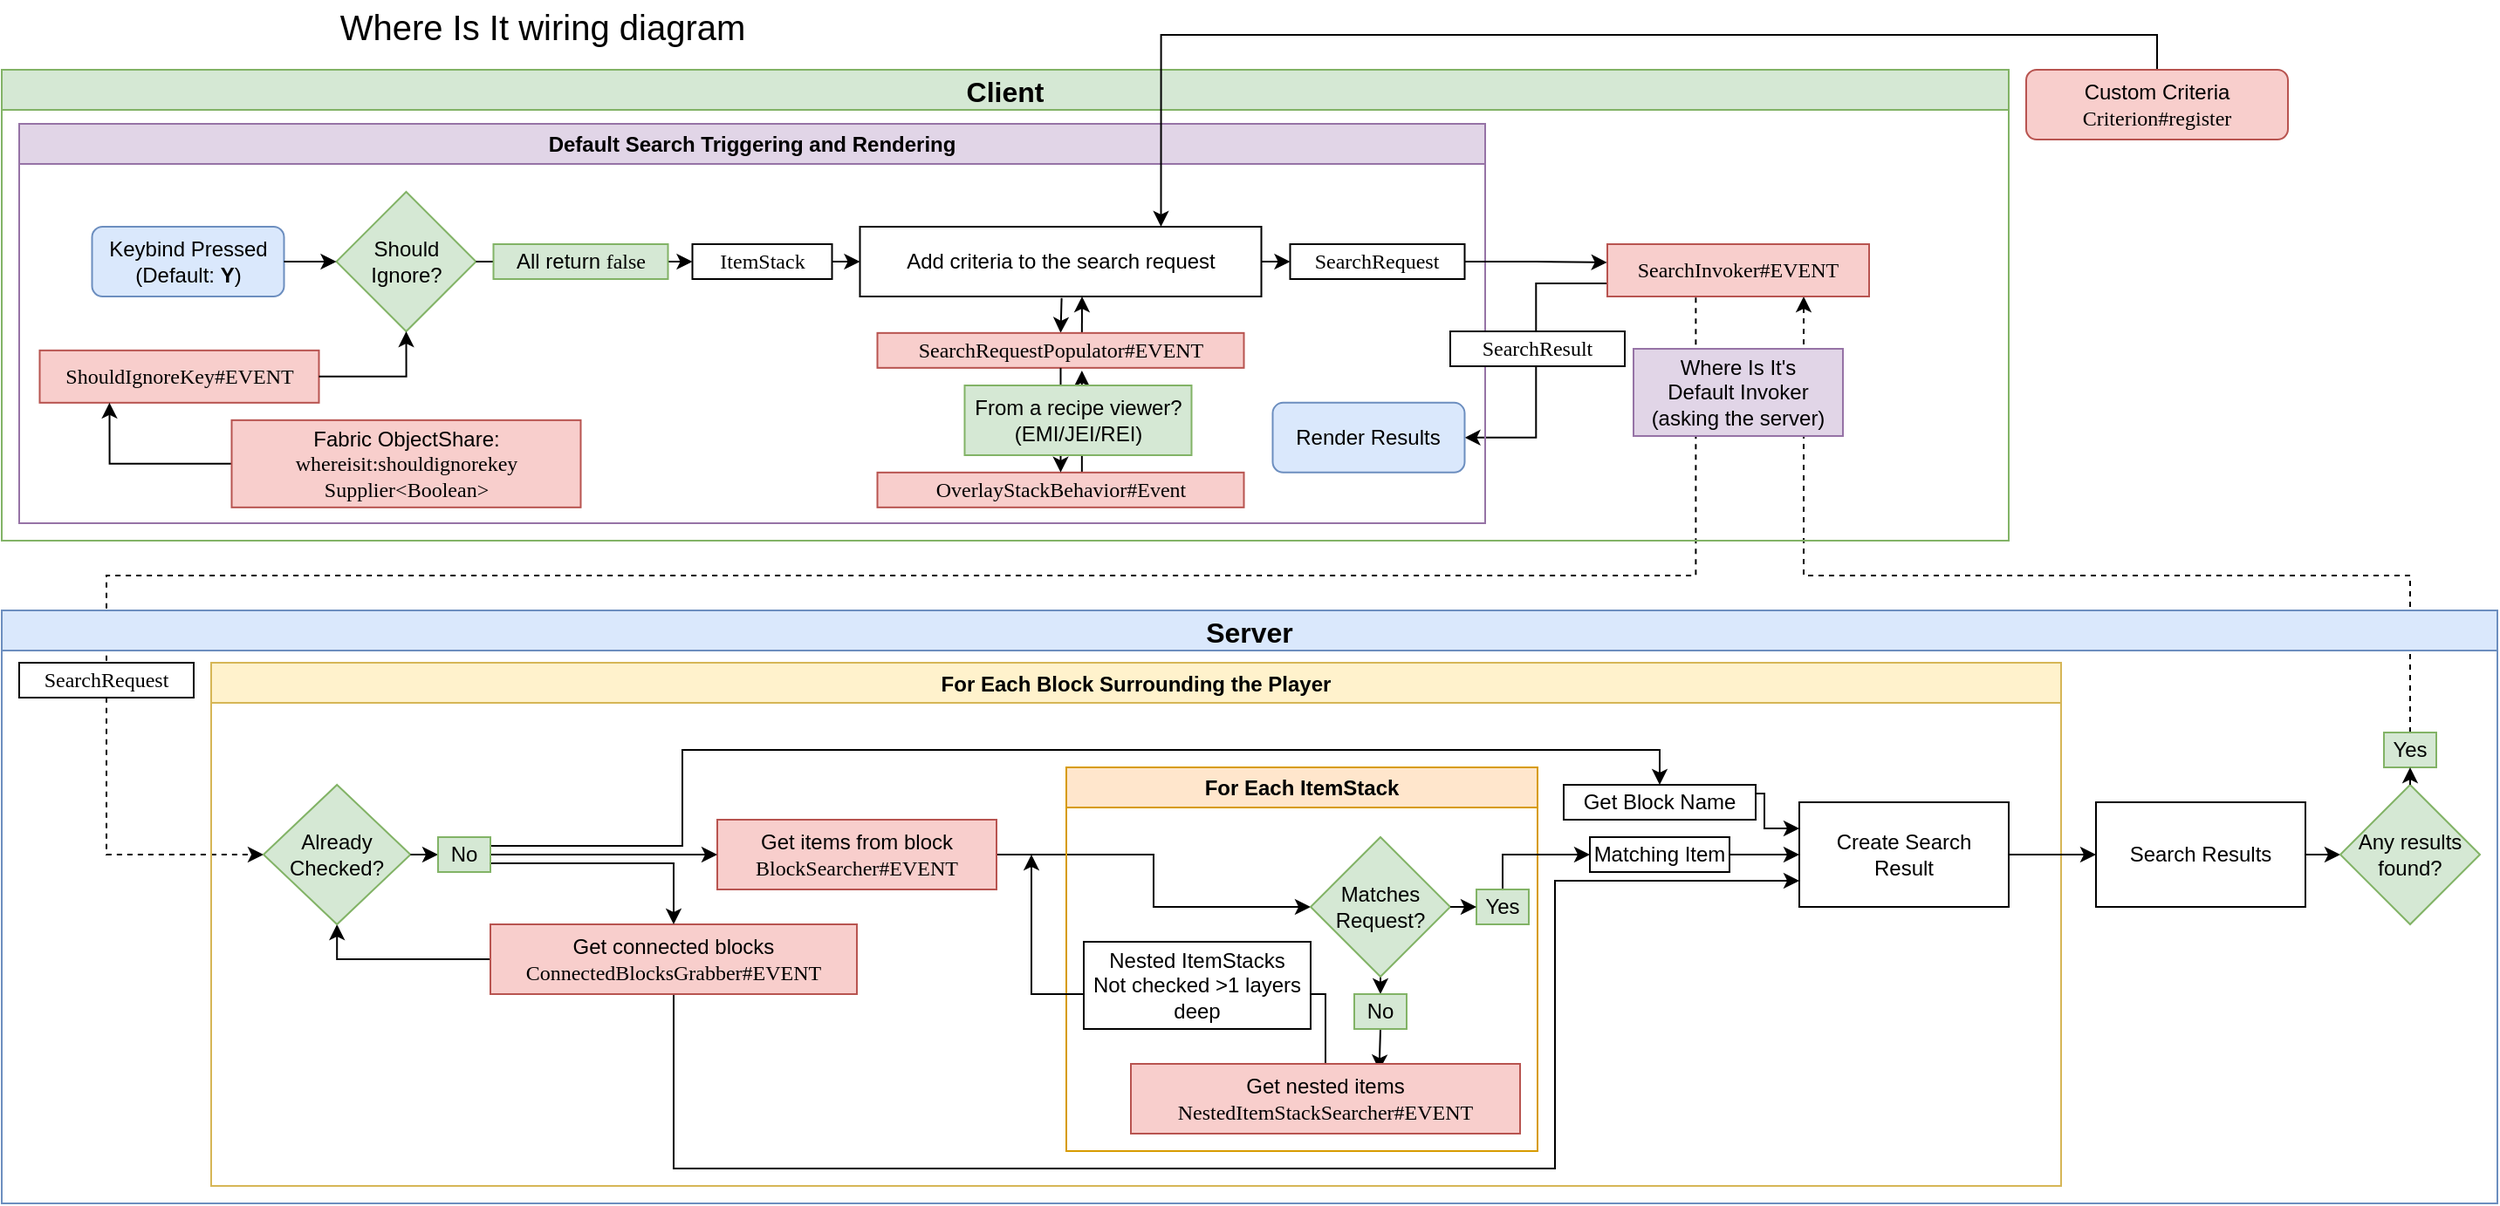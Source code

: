 <mxfile version="21.6.9" type="device">
  <diagram name="Page-1" id="ukuJDfdp4EGCv94ZXPhs">
    <mxGraphModel dx="1728" dy="922" grid="1" gridSize="10" guides="1" tooltips="1" connect="1" arrows="1" fold="1" page="1" pageScale="1" pageWidth="827" pageHeight="1169" math="0" shadow="0">
      <root>
        <mxCell id="0" />
        <mxCell id="1" parent="0" />
        <mxCell id="HV4VPIVPVvyHfTrcEUZD-127" style="edgeStyle=orthogonalEdgeStyle;rounded=0;orthogonalLoop=1;jettySize=auto;html=1;exitX=0.5;exitY=0;exitDx=0;exitDy=0;entryX=0.75;entryY=1;entryDx=0;entryDy=0;dashed=1;" edge="1" parent="1" source="HV4VPIVPVvyHfTrcEUZD-105" target="HV4VPIVPVvyHfTrcEUZD-27">
          <mxGeometry relative="1" as="geometry">
            <Array as="points">
              <mxPoint x="1400" y="340" />
              <mxPoint x="1052" y="340" />
            </Array>
          </mxGeometry>
        </mxCell>
        <mxCell id="HV4VPIVPVvyHfTrcEUZD-50" style="edgeStyle=orthogonalEdgeStyle;rounded=0;orthogonalLoop=1;jettySize=auto;html=1;exitX=0.338;exitY=1.021;exitDx=0;exitDy=0;entryX=0;entryY=0.5;entryDx=0;entryDy=0;dashed=1;exitPerimeter=0;" edge="1" parent="1" source="HV4VPIVPVvyHfTrcEUZD-27" target="HV4VPIVPVvyHfTrcEUZD-46">
          <mxGeometry relative="1" as="geometry">
            <Array as="points">
              <mxPoint x="991" y="340" />
              <mxPoint x="80" y="340" />
              <mxPoint x="80" y="500" />
            </Array>
          </mxGeometry>
        </mxCell>
        <mxCell id="HV4VPIVPVvyHfTrcEUZD-5" value="Where Is It wiring diagram" style="text;html=1;strokeColor=none;fillColor=none;align=center;verticalAlign=middle;whiteSpace=wrap;rounded=0;fontSize=20;" vertex="1" parent="1">
          <mxGeometry x="190" y="10" width="280" height="30" as="geometry" />
        </mxCell>
        <mxCell id="HV4VPIVPVvyHfTrcEUZD-31" value="Client" style="swimlane;fillColor=#d5e8d4;strokeColor=#82b366;fontSize=16;" vertex="1" parent="1">
          <mxGeometry x="20" y="50" width="1150" height="270" as="geometry" />
        </mxCell>
        <mxCell id="HV4VPIVPVvyHfTrcEUZD-130" style="edgeStyle=orthogonalEdgeStyle;rounded=0;orthogonalLoop=1;jettySize=auto;html=1;exitX=0;exitY=0.75;exitDx=0;exitDy=0;entryX=1;entryY=0.5;entryDx=0;entryDy=0;" edge="1" parent="HV4VPIVPVvyHfTrcEUZD-31" source="HV4VPIVPVvyHfTrcEUZD-27" target="HV4VPIVPVvyHfTrcEUZD-110">
          <mxGeometry relative="1" as="geometry" />
        </mxCell>
        <mxCell id="HV4VPIVPVvyHfTrcEUZD-27" value="&lt;font face=&quot;Lucida Console&quot;&gt;SearchInvoker#EVENT&lt;/font&gt;" style="rounded=0;whiteSpace=wrap;html=1;fillColor=#f8cecc;strokeColor=#b85450;" vertex="1" parent="HV4VPIVPVvyHfTrcEUZD-31">
          <mxGeometry x="920" y="100" width="150" height="30" as="geometry" />
        </mxCell>
        <mxCell id="HV4VPIVPVvyHfTrcEUZD-39" value="&lt;div&gt;Where Is It&#39;s&lt;/div&gt;&lt;div&gt;Default Invoker&lt;/div&gt;&lt;div&gt;(asking the server)&lt;br&gt;&lt;/div&gt;" style="rounded=0;whiteSpace=wrap;html=1;fillColor=#e1d5e7;strokeColor=#9673a6;" vertex="1" parent="HV4VPIVPVvyHfTrcEUZD-31">
          <mxGeometry x="935" y="160" width="120" height="50" as="geometry" />
        </mxCell>
        <mxCell id="HV4VPIVPVvyHfTrcEUZD-126" value="Default Search Triggering and Rendering" style="swimlane;whiteSpace=wrap;html=1;fillColor=#e1d5e7;strokeColor=#9673a6;" vertex="1" parent="HV4VPIVPVvyHfTrcEUZD-31">
          <mxGeometry x="10" y="31" width="840" height="229" as="geometry" />
        </mxCell>
        <mxCell id="HV4VPIVPVvyHfTrcEUZD-113" style="edgeStyle=orthogonalEdgeStyle;rounded=0;orthogonalLoop=1;jettySize=auto;html=1;exitX=0.111;exitY=1.046;exitDx=0;exitDy=0;entryX=0.5;entryY=0;entryDx=0;entryDy=0;exitPerimeter=0;" edge="1" parent="HV4VPIVPVvyHfTrcEUZD-126" target="HV4VPIVPVvyHfTrcEUZD-112">
          <mxGeometry relative="1" as="geometry">
            <mxPoint x="597.28" y="101.76" as="sourcePoint" />
            <Array as="points">
              <mxPoint x="597.75" y="99.92" />
            </Array>
          </mxGeometry>
        </mxCell>
        <mxCell id="HV4VPIVPVvyHfTrcEUZD-19" value="&lt;div&gt;Add criteria to the search request&lt;br&gt;&lt;/div&gt;" style="rounded=0;whiteSpace=wrap;html=1;" vertex="1" parent="HV4VPIVPVvyHfTrcEUZD-126">
          <mxGeometry x="481.75" y="59" width="230" height="40" as="geometry" />
        </mxCell>
        <mxCell id="HV4VPIVPVvyHfTrcEUZD-30" value="" style="edgeStyle=orthogonalEdgeStyle;rounded=0;orthogonalLoop=1;jettySize=auto;html=1;exitX=1;exitY=0.5;exitDx=0;exitDy=0;entryX=0;entryY=0.5;entryDx=0;entryDy=0;" edge="1" parent="HV4VPIVPVvyHfTrcEUZD-126" source="HV4VPIVPVvyHfTrcEUZD-19" target="HV4VPIVPVvyHfTrcEUZD-29">
          <mxGeometry relative="1" as="geometry">
            <mxPoint x="712.25" y="79" as="sourcePoint" />
            <mxPoint x="858.25" y="79" as="targetPoint" />
          </mxGeometry>
        </mxCell>
        <mxCell id="HV4VPIVPVvyHfTrcEUZD-29" value="&lt;font face=&quot;Lucida Console&quot;&gt;SearchRequest&lt;/font&gt;" style="rounded=0;whiteSpace=wrap;html=1;" vertex="1" parent="HV4VPIVPVvyHfTrcEUZD-126">
          <mxGeometry x="728.25" y="69" width="100" height="20" as="geometry" />
        </mxCell>
        <mxCell id="HV4VPIVPVvyHfTrcEUZD-1" value="&lt;div&gt;Keybind Pressed&lt;/div&gt;&lt;div&gt;(Default: &lt;b&gt;Y&lt;/b&gt;)&lt;br&gt;&lt;/div&gt;" style="rounded=1;whiteSpace=wrap;html=1;fillColor=#dae8fc;strokeColor=#6c8ebf;" vertex="1" parent="HV4VPIVPVvyHfTrcEUZD-126">
          <mxGeometry x="41.75" y="59" width="110" height="40" as="geometry" />
        </mxCell>
        <mxCell id="HV4VPIVPVvyHfTrcEUZD-6" value="&lt;div&gt;Should&lt;/div&gt;&lt;div&gt;Ignore?&lt;br&gt;&lt;/div&gt;" style="rhombus;whiteSpace=wrap;html=1;fillColor=#d5e8d4;strokeColor=#82b366;" vertex="1" parent="HV4VPIVPVvyHfTrcEUZD-126">
          <mxGeometry x="181.75" y="39" width="80" height="80" as="geometry" />
        </mxCell>
        <mxCell id="HV4VPIVPVvyHfTrcEUZD-21" style="edgeStyle=orthogonalEdgeStyle;rounded=0;orthogonalLoop=1;jettySize=auto;html=1;exitX=1;exitY=0.5;exitDx=0;exitDy=0;entryX=0;entryY=0.5;entryDx=0;entryDy=0;" edge="1" parent="HV4VPIVPVvyHfTrcEUZD-126" source="HV4VPIVPVvyHfTrcEUZD-115" target="HV4VPIVPVvyHfTrcEUZD-19">
          <mxGeometry relative="1" as="geometry" />
        </mxCell>
        <mxCell id="HV4VPIVPVvyHfTrcEUZD-7" style="edgeStyle=orthogonalEdgeStyle;rounded=0;orthogonalLoop=1;jettySize=auto;html=1;exitX=1;exitY=0.5;exitDx=0;exitDy=0;entryX=0;entryY=0.5;entryDx=0;entryDy=0;" edge="1" parent="HV4VPIVPVvyHfTrcEUZD-126" source="HV4VPIVPVvyHfTrcEUZD-1" target="HV4VPIVPVvyHfTrcEUZD-6">
          <mxGeometry relative="1" as="geometry" />
        </mxCell>
        <mxCell id="HV4VPIVPVvyHfTrcEUZD-9" value="&lt;font face=&quot;Lucida Console&quot;&gt;ShouldIgnoreKey#EVENT&lt;/font&gt;" style="rounded=0;whiteSpace=wrap;html=1;fillColor=#f8cecc;strokeColor=#b85450;" vertex="1" parent="HV4VPIVPVvyHfTrcEUZD-126">
          <mxGeometry x="11.75" y="129.92" width="160" height="30" as="geometry" />
        </mxCell>
        <mxCell id="HV4VPIVPVvyHfTrcEUZD-10" style="edgeStyle=orthogonalEdgeStyle;rounded=0;orthogonalLoop=1;jettySize=auto;html=1;exitX=1;exitY=0.5;exitDx=0;exitDy=0;entryX=0.5;entryY=1;entryDx=0;entryDy=0;" edge="1" parent="HV4VPIVPVvyHfTrcEUZD-126" source="HV4VPIVPVvyHfTrcEUZD-9" target="HV4VPIVPVvyHfTrcEUZD-6">
          <mxGeometry relative="1" as="geometry" />
        </mxCell>
        <mxCell id="HV4VPIVPVvyHfTrcEUZD-133" style="edgeStyle=orthogonalEdgeStyle;rounded=0;orthogonalLoop=1;jettySize=auto;html=1;exitX=0;exitY=0.5;exitDx=0;exitDy=0;entryX=0.25;entryY=1;entryDx=0;entryDy=0;" edge="1" parent="HV4VPIVPVvyHfTrcEUZD-126" source="HV4VPIVPVvyHfTrcEUZD-11" target="HV4VPIVPVvyHfTrcEUZD-9">
          <mxGeometry relative="1" as="geometry" />
        </mxCell>
        <mxCell id="HV4VPIVPVvyHfTrcEUZD-11" value="&lt;div&gt;Fabric ObjectShare:&lt;/div&gt;&lt;div&gt;&lt;font face=&quot;Lucida Console&quot;&gt;whereisit:shouldignorekey&lt;/font&gt;&lt;/div&gt;&lt;div&gt;&lt;font face=&quot;Lucida Console&quot;&gt;Supplier&amp;lt;Boolean&amp;gt;&lt;br&gt;&lt;/font&gt;&lt;/div&gt;" style="rounded=0;whiteSpace=wrap;html=1;fillColor=#f8cecc;strokeColor=#b85450;" vertex="1" parent="HV4VPIVPVvyHfTrcEUZD-126">
          <mxGeometry x="121.75" y="169.92" width="200" height="50" as="geometry" />
        </mxCell>
        <mxCell id="HV4VPIVPVvyHfTrcEUZD-114" style="edgeStyle=orthogonalEdgeStyle;rounded=0;orthogonalLoop=1;jettySize=auto;html=1;exitX=0.558;exitY=0.04;exitDx=0;exitDy=0;entryX=0.162;entryY=0.977;entryDx=0;entryDy=0;entryPerimeter=0;exitPerimeter=0;" edge="1" parent="HV4VPIVPVvyHfTrcEUZD-126" source="HV4VPIVPVvyHfTrcEUZD-112">
          <mxGeometry relative="1" as="geometry">
            <mxPoint x="609.01" y="99.0" as="targetPoint" />
          </mxGeometry>
        </mxCell>
        <mxCell id="HV4VPIVPVvyHfTrcEUZD-112" value="&lt;div&gt;&lt;font face=&quot;Lucida Console&quot;&gt;SearchRequestPopulator#EVENT&lt;/font&gt;&lt;/div&gt;" style="rounded=0;whiteSpace=wrap;html=1;fillColor=#f8cecc;strokeColor=#b85450;" vertex="1" parent="HV4VPIVPVvyHfTrcEUZD-126">
          <mxGeometry x="491.75" y="119.92" width="210" height="20" as="geometry" />
        </mxCell>
        <mxCell id="HV4VPIVPVvyHfTrcEUZD-120" style="edgeStyle=orthogonalEdgeStyle;rounded=0;orthogonalLoop=1;jettySize=auto;html=1;exitX=0.558;exitY=0.16;exitDx=0;exitDy=0;entryX=0.558;entryY=1.08;entryDx=0;entryDy=0;entryPerimeter=0;exitPerimeter=0;" edge="1" parent="HV4VPIVPVvyHfTrcEUZD-126" source="HV4VPIVPVvyHfTrcEUZD-117" target="HV4VPIVPVvyHfTrcEUZD-112">
          <mxGeometry relative="1" as="geometry">
            <Array as="points" />
          </mxGeometry>
        </mxCell>
        <mxCell id="HV4VPIVPVvyHfTrcEUZD-117" value="&lt;font face=&quot;Lucida Console&quot;&gt;OverlayStackBehavior#Event&lt;/font&gt;" style="rounded=0;whiteSpace=wrap;html=1;fillColor=#f8cecc;strokeColor=#b85450;" vertex="1" parent="HV4VPIVPVvyHfTrcEUZD-126">
          <mxGeometry x="491.75" y="199.92" width="210" height="20" as="geometry" />
        </mxCell>
        <mxCell id="HV4VPIVPVvyHfTrcEUZD-119" style="edgeStyle=orthogonalEdgeStyle;rounded=0;orthogonalLoop=1;jettySize=auto;html=1;exitX=0.5;exitY=1;exitDx=0;exitDy=0;entryX=0.5;entryY=0;entryDx=0;entryDy=0;" edge="1" parent="HV4VPIVPVvyHfTrcEUZD-126" source="HV4VPIVPVvyHfTrcEUZD-112" target="HV4VPIVPVvyHfTrcEUZD-117">
          <mxGeometry relative="1" as="geometry" />
        </mxCell>
        <mxCell id="HV4VPIVPVvyHfTrcEUZD-115" value="&lt;p&gt;&lt;font face=&quot;Lucida Console&quot;&gt;ItemStack&lt;/font&gt;&lt;/p&gt;" style="rounded=0;whiteSpace=wrap;html=1;" vertex="1" parent="HV4VPIVPVvyHfTrcEUZD-126">
          <mxGeometry x="385.75" y="69" width="80" height="20" as="geometry" />
        </mxCell>
        <mxCell id="HV4VPIVPVvyHfTrcEUZD-118" value="" style="edgeStyle=orthogonalEdgeStyle;rounded=0;orthogonalLoop=1;jettySize=auto;html=1;exitX=1;exitY=0.5;exitDx=0;exitDy=0;entryX=0;entryY=0.5;entryDx=0;entryDy=0;" edge="1" parent="HV4VPIVPVvyHfTrcEUZD-126" source="HV4VPIVPVvyHfTrcEUZD-6" target="HV4VPIVPVvyHfTrcEUZD-115">
          <mxGeometry relative="1" as="geometry">
            <mxPoint x="281.75" y="129" as="sourcePoint" />
            <mxPoint x="501.75" y="129" as="targetPoint" />
          </mxGeometry>
        </mxCell>
        <mxCell id="HV4VPIVPVvyHfTrcEUZD-23" value="All return &lt;font face=&quot;Lucida Console&quot;&gt;false&lt;/font&gt;" style="rounded=0;whiteSpace=wrap;html=1;fillColor=#d5e8d4;strokeColor=#82b366;" vertex="1" parent="HV4VPIVPVvyHfTrcEUZD-126">
          <mxGeometry x="271.75" y="69" width="100" height="20" as="geometry" />
        </mxCell>
        <mxCell id="HV4VPIVPVvyHfTrcEUZD-121" value="From a recipe viewer? (EMI/JEI/REI)" style="rounded=0;whiteSpace=wrap;html=1;fillColor=#d5e8d4;strokeColor=#82b366;" vertex="1" parent="HV4VPIVPVvyHfTrcEUZD-126">
          <mxGeometry x="541.75" y="150" width="130" height="40" as="geometry" />
        </mxCell>
        <mxCell id="HV4VPIVPVvyHfTrcEUZD-110" value="Render Results" style="rounded=1;whiteSpace=wrap;html=1;fillColor=#dae8fc;strokeColor=#6c8ebf;" vertex="1" parent="HV4VPIVPVvyHfTrcEUZD-126">
          <mxGeometry x="718.25" y="159.92" width="110" height="40" as="geometry" />
        </mxCell>
        <mxCell id="HV4VPIVPVvyHfTrcEUZD-129" style="edgeStyle=orthogonalEdgeStyle;rounded=0;orthogonalLoop=1;jettySize=auto;html=1;exitX=1;exitY=0.5;exitDx=0;exitDy=0;entryX=-0.001;entryY=0.349;entryDx=0;entryDy=0;entryPerimeter=0;" edge="1" parent="HV4VPIVPVvyHfTrcEUZD-31" source="HV4VPIVPVvyHfTrcEUZD-29" target="HV4VPIVPVvyHfTrcEUZD-27">
          <mxGeometry relative="1" as="geometry" />
        </mxCell>
        <mxCell id="HV4VPIVPVvyHfTrcEUZD-131" value="&lt;font face=&quot;Lucida Console&quot;&gt;SearchResult&lt;/font&gt;" style="rounded=0;whiteSpace=wrap;html=1;" vertex="1" parent="HV4VPIVPVvyHfTrcEUZD-31">
          <mxGeometry x="830" y="150" width="100" height="20" as="geometry" />
        </mxCell>
        <mxCell id="HV4VPIVPVvyHfTrcEUZD-33" value="Server" style="swimlane;fontSize=16;fillColor=#dae8fc;strokeColor=#6c8ebf;" vertex="1" parent="1">
          <mxGeometry x="20" y="360" width="1430" height="340" as="geometry" />
        </mxCell>
        <mxCell id="HV4VPIVPVvyHfTrcEUZD-36" value="For Each Block Surrounding the Player" style="swimlane;movable=1;resizable=1;rotatable=1;deletable=1;editable=1;locked=0;connectable=1;fillColor=#fff2cc;strokeColor=#d6b656;" vertex="1" parent="HV4VPIVPVvyHfTrcEUZD-33">
          <mxGeometry x="120" y="30" width="1060" height="300" as="geometry" />
        </mxCell>
        <mxCell id="HV4VPIVPVvyHfTrcEUZD-66" style="edgeStyle=orthogonalEdgeStyle;rounded=0;orthogonalLoop=1;jettySize=auto;html=1;exitX=0;exitY=0.5;exitDx=0;exitDy=0;entryX=0.5;entryY=1;entryDx=0;entryDy=0;" edge="1" parent="HV4VPIVPVvyHfTrcEUZD-36" source="HV4VPIVPVvyHfTrcEUZD-42" target="HV4VPIVPVvyHfTrcEUZD-46">
          <mxGeometry relative="1" as="geometry" />
        </mxCell>
        <mxCell id="HV4VPIVPVvyHfTrcEUZD-97" style="edgeStyle=orthogonalEdgeStyle;rounded=0;orthogonalLoop=1;jettySize=auto;html=1;exitX=0.5;exitY=1;exitDx=0;exitDy=0;entryX=0;entryY=0.75;entryDx=0;entryDy=0;" edge="1" parent="HV4VPIVPVvyHfTrcEUZD-36" source="HV4VPIVPVvyHfTrcEUZD-42" target="HV4VPIVPVvyHfTrcEUZD-84">
          <mxGeometry relative="1" as="geometry">
            <Array as="points">
              <mxPoint x="265" y="290" />
              <mxPoint x="770" y="290" />
              <mxPoint x="770" y="125" />
            </Array>
          </mxGeometry>
        </mxCell>
        <mxCell id="HV4VPIVPVvyHfTrcEUZD-42" value="&lt;div&gt;Get connected blocks&lt;br&gt;&lt;/div&gt;&lt;div&gt;&lt;font face=&quot;Lucida Console&quot;&gt;ConnectedBlocksGrabber#EVENT&lt;/font&gt;&lt;/div&gt;" style="rounded=0;whiteSpace=wrap;html=1;fillColor=#f8cecc;strokeColor=#b85450;" vertex="1" parent="HV4VPIVPVvyHfTrcEUZD-36">
          <mxGeometry x="160" y="150" width="210" height="40" as="geometry" />
        </mxCell>
        <mxCell id="HV4VPIVPVvyHfTrcEUZD-46" value="&lt;div&gt;Already&lt;/div&gt;&lt;div&gt;Checked?&lt;br&gt;&lt;/div&gt;" style="rhombus;whiteSpace=wrap;html=1;fillColor=#d5e8d4;strokeColor=#82b366;" vertex="1" parent="HV4VPIVPVvyHfTrcEUZD-36">
          <mxGeometry x="30" y="70" width="84.21" height="80" as="geometry" />
        </mxCell>
        <mxCell id="HV4VPIVPVvyHfTrcEUZD-70" style="edgeStyle=orthogonalEdgeStyle;rounded=0;orthogonalLoop=1;jettySize=auto;html=1;exitX=1;exitY=0.5;exitDx=0;exitDy=0;entryX=0;entryY=0.5;entryDx=0;entryDy=0;" edge="1" parent="HV4VPIVPVvyHfTrcEUZD-36" source="HV4VPIVPVvyHfTrcEUZD-54" target="HV4VPIVPVvyHfTrcEUZD-69">
          <mxGeometry relative="1" as="geometry" />
        </mxCell>
        <mxCell id="HV4VPIVPVvyHfTrcEUZD-54" value="&lt;div&gt;Get items from block&lt;/div&gt;&lt;div&gt;&lt;font face=&quot;Lucida Console&quot;&gt;BlockSearcher#EVENT&lt;/font&gt;&lt;br&gt;&lt;/div&gt;" style="rounded=0;whiteSpace=wrap;html=1;fillColor=#f8cecc;strokeColor=#b85450;" vertex="1" parent="HV4VPIVPVvyHfTrcEUZD-36">
          <mxGeometry x="290" y="90" width="160" height="40" as="geometry" />
        </mxCell>
        <mxCell id="HV4VPIVPVvyHfTrcEUZD-62" value="" style="edgeStyle=orthogonalEdgeStyle;rounded=0;orthogonalLoop=1;jettySize=auto;html=1;exitX=1;exitY=0.5;exitDx=0;exitDy=0;entryX=0;entryY=0.5;entryDx=0;entryDy=0;" edge="1" parent="HV4VPIVPVvyHfTrcEUZD-36" source="HV4VPIVPVvyHfTrcEUZD-46" target="HV4VPIVPVvyHfTrcEUZD-56">
          <mxGeometry relative="1" as="geometry">
            <mxPoint x="254" y="540" as="sourcePoint" />
            <mxPoint x="308" y="540" as="targetPoint" />
          </mxGeometry>
        </mxCell>
        <mxCell id="HV4VPIVPVvyHfTrcEUZD-67" style="edgeStyle=orthogonalEdgeStyle;rounded=0;orthogonalLoop=1;jettySize=auto;html=1;exitX=1;exitY=0.5;exitDx=0;exitDy=0;entryX=0;entryY=0.5;entryDx=0;entryDy=0;" edge="1" parent="HV4VPIVPVvyHfTrcEUZD-36" source="HV4VPIVPVvyHfTrcEUZD-56" target="HV4VPIVPVvyHfTrcEUZD-54">
          <mxGeometry relative="1" as="geometry" />
        </mxCell>
        <mxCell id="HV4VPIVPVvyHfTrcEUZD-107" style="edgeStyle=orthogonalEdgeStyle;rounded=0;orthogonalLoop=1;jettySize=auto;html=1;exitX=1;exitY=0.75;exitDx=0;exitDy=0;entryX=0.5;entryY=0;entryDx=0;entryDy=0;" edge="1" parent="HV4VPIVPVvyHfTrcEUZD-36" source="HV4VPIVPVvyHfTrcEUZD-56" target="HV4VPIVPVvyHfTrcEUZD-42">
          <mxGeometry relative="1" as="geometry" />
        </mxCell>
        <mxCell id="HV4VPIVPVvyHfTrcEUZD-108" style="edgeStyle=orthogonalEdgeStyle;rounded=0;orthogonalLoop=1;jettySize=auto;html=1;exitX=1;exitY=0.25;exitDx=0;exitDy=0;entryX=0.5;entryY=0;entryDx=0;entryDy=0;" edge="1" parent="HV4VPIVPVvyHfTrcEUZD-36" source="HV4VPIVPVvyHfTrcEUZD-56" target="HV4VPIVPVvyHfTrcEUZD-99">
          <mxGeometry relative="1" as="geometry">
            <Array as="points">
              <mxPoint x="270" y="105" />
              <mxPoint x="270" y="50" />
              <mxPoint x="830" y="50" />
            </Array>
          </mxGeometry>
        </mxCell>
        <mxCell id="HV4VPIVPVvyHfTrcEUZD-56" value="No" style="rounded=0;whiteSpace=wrap;html=1;fillColor=#d5e8d4;strokeColor=#82b366;" vertex="1" parent="HV4VPIVPVvyHfTrcEUZD-36">
          <mxGeometry x="130" y="100" width="30" height="20" as="geometry" />
        </mxCell>
        <mxCell id="HV4VPIVPVvyHfTrcEUZD-68" value="For Each ItemStack" style="swimlane;whiteSpace=wrap;html=1;fillColor=#ffe6cc;strokeColor=#d79b00;" vertex="1" parent="HV4VPIVPVvyHfTrcEUZD-36">
          <mxGeometry x="490" y="60" width="270" height="220" as="geometry" />
        </mxCell>
        <mxCell id="HV4VPIVPVvyHfTrcEUZD-91" style="edgeStyle=orthogonalEdgeStyle;rounded=0;orthogonalLoop=1;jettySize=auto;html=1;exitX=0.5;exitY=1;exitDx=0;exitDy=0;entryX=0.638;entryY=0.093;entryDx=0;entryDy=0;entryPerimeter=0;" edge="1" parent="HV4VPIVPVvyHfTrcEUZD-68" source="HV4VPIVPVvyHfTrcEUZD-72" target="HV4VPIVPVvyHfTrcEUZD-71">
          <mxGeometry relative="1" as="geometry" />
        </mxCell>
        <mxCell id="HV4VPIVPVvyHfTrcEUZD-93" style="edgeStyle=orthogonalEdgeStyle;rounded=0;orthogonalLoop=1;jettySize=auto;html=1;exitX=0.5;exitY=1;exitDx=0;exitDy=0;entryX=0.5;entryY=0;entryDx=0;entryDy=0;" edge="1" parent="HV4VPIVPVvyHfTrcEUZD-68" source="HV4VPIVPVvyHfTrcEUZD-69" target="HV4VPIVPVvyHfTrcEUZD-72">
          <mxGeometry relative="1" as="geometry" />
        </mxCell>
        <mxCell id="HV4VPIVPVvyHfTrcEUZD-69" value="&lt;div&gt;Matches&lt;/div&gt;&lt;div&gt;Request?&lt;br&gt;&lt;/div&gt;" style="rhombus;whiteSpace=wrap;html=1;fillColor=#d5e8d4;strokeColor=#82b366;" vertex="1" parent="HV4VPIVPVvyHfTrcEUZD-68">
          <mxGeometry x="140" y="40" width="80" height="80" as="geometry" />
        </mxCell>
        <mxCell id="HV4VPIVPVvyHfTrcEUZD-81" style="edgeStyle=orthogonalEdgeStyle;rounded=0;orthogonalLoop=1;jettySize=auto;html=1;exitX=0.5;exitY=0;exitDx=0;exitDy=0;" edge="1" parent="HV4VPIVPVvyHfTrcEUZD-68" source="HV4VPIVPVvyHfTrcEUZD-71">
          <mxGeometry relative="1" as="geometry">
            <mxPoint x="-20" y="50" as="targetPoint" />
            <Array as="points">
              <mxPoint x="148" y="130" />
              <mxPoint x="-20" y="130" />
            </Array>
          </mxGeometry>
        </mxCell>
        <mxCell id="HV4VPIVPVvyHfTrcEUZD-71" value="&lt;div&gt;Get nested items&lt;/div&gt;&lt;div&gt;&lt;font face=&quot;Lucida Console&quot;&gt;NestedItemStackSearcher#EVENT&lt;/font&gt;&lt;br&gt;&lt;/div&gt;" style="rounded=0;whiteSpace=wrap;html=1;fillColor=#f8cecc;strokeColor=#b85450;" vertex="1" parent="HV4VPIVPVvyHfTrcEUZD-68">
          <mxGeometry x="37" y="170" width="223" height="40" as="geometry" />
        </mxCell>
        <mxCell id="HV4VPIVPVvyHfTrcEUZD-82" value="&lt;div&gt;Nested ItemStacks&lt;/div&gt;&lt;div&gt;Not checked &amp;gt;1 layers deep&lt;br&gt;&lt;/div&gt;" style="rounded=0;whiteSpace=wrap;html=1;" vertex="1" parent="HV4VPIVPVvyHfTrcEUZD-68">
          <mxGeometry x="10" y="100" width="130" height="50" as="geometry" />
        </mxCell>
        <mxCell id="HV4VPIVPVvyHfTrcEUZD-72" value="No" style="rounded=0;whiteSpace=wrap;html=1;fillColor=#d5e8d4;strokeColor=#82b366;" vertex="1" parent="HV4VPIVPVvyHfTrcEUZD-68">
          <mxGeometry x="165" y="130" width="30" height="20" as="geometry" />
        </mxCell>
        <mxCell id="HV4VPIVPVvyHfTrcEUZD-84" value="&lt;div&gt;Create Search&lt;/div&gt;&lt;div&gt;Result&lt;br&gt;&lt;/div&gt;" style="rounded=0;whiteSpace=wrap;html=1;" vertex="1" parent="HV4VPIVPVvyHfTrcEUZD-36">
          <mxGeometry x="910" y="80" width="120" height="60" as="geometry" />
        </mxCell>
        <mxCell id="HV4VPIVPVvyHfTrcEUZD-86" style="edgeStyle=orthogonalEdgeStyle;rounded=0;orthogonalLoop=1;jettySize=auto;html=1;exitX=1;exitY=0.5;exitDx=0;exitDy=0;entryX=0;entryY=0.5;entryDx=0;entryDy=0;" edge="1" parent="HV4VPIVPVvyHfTrcEUZD-36" source="HV4VPIVPVvyHfTrcEUZD-94" target="HV4VPIVPVvyHfTrcEUZD-84">
          <mxGeometry relative="1" as="geometry" />
        </mxCell>
        <mxCell id="HV4VPIVPVvyHfTrcEUZD-98" style="edgeStyle=orthogonalEdgeStyle;rounded=0;orthogonalLoop=1;jettySize=auto;html=1;exitX=0.5;exitY=0;exitDx=0;exitDy=0;entryX=0;entryY=0.5;entryDx=0;entryDy=0;" edge="1" parent="HV4VPIVPVvyHfTrcEUZD-36" source="HV4VPIVPVvyHfTrcEUZD-87" target="HV4VPIVPVvyHfTrcEUZD-94">
          <mxGeometry relative="1" as="geometry" />
        </mxCell>
        <mxCell id="HV4VPIVPVvyHfTrcEUZD-87" value="Yes" style="rounded=0;whiteSpace=wrap;html=1;fillColor=#d5e8d4;strokeColor=#82b366;" vertex="1" parent="HV4VPIVPVvyHfTrcEUZD-36">
          <mxGeometry x="725" y="130" width="30" height="20" as="geometry" />
        </mxCell>
        <mxCell id="HV4VPIVPVvyHfTrcEUZD-90" value="" style="edgeStyle=orthogonalEdgeStyle;rounded=0;orthogonalLoop=1;jettySize=auto;html=1;exitX=1;exitY=0.5;exitDx=0;exitDy=0;entryX=0;entryY=0.5;entryDx=0;entryDy=0;" edge="1" parent="HV4VPIVPVvyHfTrcEUZD-36" source="HV4VPIVPVvyHfTrcEUZD-69" target="HV4VPIVPVvyHfTrcEUZD-87">
          <mxGeometry relative="1" as="geometry">
            <mxPoint x="865" y="530" as="sourcePoint" />
            <mxPoint x="1050" y="530" as="targetPoint" />
          </mxGeometry>
        </mxCell>
        <mxCell id="HV4VPIVPVvyHfTrcEUZD-94" value="Matching Item" style="rounded=0;whiteSpace=wrap;html=1;" vertex="1" parent="HV4VPIVPVvyHfTrcEUZD-36">
          <mxGeometry x="790" y="100" width="80" height="20" as="geometry" />
        </mxCell>
        <mxCell id="HV4VPIVPVvyHfTrcEUZD-100" style="edgeStyle=orthogonalEdgeStyle;rounded=0;orthogonalLoop=1;jettySize=auto;html=1;exitX=1;exitY=0.25;exitDx=0;exitDy=0;entryX=0;entryY=0.25;entryDx=0;entryDy=0;" edge="1" parent="HV4VPIVPVvyHfTrcEUZD-36" source="HV4VPIVPVvyHfTrcEUZD-99" target="HV4VPIVPVvyHfTrcEUZD-84">
          <mxGeometry relative="1" as="geometry">
            <Array as="points">
              <mxPoint x="890" y="75" />
              <mxPoint x="890" y="95" />
            </Array>
          </mxGeometry>
        </mxCell>
        <mxCell id="HV4VPIVPVvyHfTrcEUZD-99" value="Get Block Name" style="rounded=0;whiteSpace=wrap;html=1;" vertex="1" parent="HV4VPIVPVvyHfTrcEUZD-36">
          <mxGeometry x="775" y="70" width="110" height="20" as="geometry" />
        </mxCell>
        <mxCell id="HV4VPIVPVvyHfTrcEUZD-38" value="&lt;font face=&quot;Lucida Console&quot;&gt;SearchRequest&lt;/font&gt;" style="rounded=0;whiteSpace=wrap;html=1;" vertex="1" parent="HV4VPIVPVvyHfTrcEUZD-33">
          <mxGeometry x="10" y="30" width="100" height="20" as="geometry" />
        </mxCell>
        <mxCell id="HV4VPIVPVvyHfTrcEUZD-103" style="edgeStyle=orthogonalEdgeStyle;rounded=0;orthogonalLoop=1;jettySize=auto;html=1;exitX=1;exitY=0.5;exitDx=0;exitDy=0;entryX=0;entryY=0.5;entryDx=0;entryDy=0;" edge="1" parent="HV4VPIVPVvyHfTrcEUZD-33" source="HV4VPIVPVvyHfTrcEUZD-83" target="HV4VPIVPVvyHfTrcEUZD-102">
          <mxGeometry relative="1" as="geometry" />
        </mxCell>
        <mxCell id="HV4VPIVPVvyHfTrcEUZD-83" value="Search Results" style="rounded=0;whiteSpace=wrap;html=1;" vertex="1" parent="HV4VPIVPVvyHfTrcEUZD-33">
          <mxGeometry x="1200" y="110" width="120" height="60" as="geometry" />
        </mxCell>
        <mxCell id="HV4VPIVPVvyHfTrcEUZD-85" style="edgeStyle=orthogonalEdgeStyle;rounded=0;orthogonalLoop=1;jettySize=auto;html=1;exitX=1;exitY=0.5;exitDx=0;exitDy=0;entryX=0;entryY=0.5;entryDx=0;entryDy=0;" edge="1" parent="HV4VPIVPVvyHfTrcEUZD-33" source="HV4VPIVPVvyHfTrcEUZD-84" target="HV4VPIVPVvyHfTrcEUZD-83">
          <mxGeometry relative="1" as="geometry" />
        </mxCell>
        <mxCell id="HV4VPIVPVvyHfTrcEUZD-102" value="&lt;div&gt;Any results&lt;/div&gt;&lt;div&gt;found?&lt;br&gt;&lt;/div&gt;" style="rhombus;whiteSpace=wrap;html=1;fillColor=#d5e8d4;strokeColor=#82b366;" vertex="1" parent="HV4VPIVPVvyHfTrcEUZD-33">
          <mxGeometry x="1340" y="100" width="80" height="80" as="geometry" />
        </mxCell>
        <mxCell id="HV4VPIVPVvyHfTrcEUZD-105" value="Yes" style="rounded=0;whiteSpace=wrap;html=1;fillColor=#d5e8d4;strokeColor=#82b366;" vertex="1" parent="1">
          <mxGeometry x="1385" y="430" width="30" height="20" as="geometry" />
        </mxCell>
        <mxCell id="HV4VPIVPVvyHfTrcEUZD-109" style="edgeStyle=orthogonalEdgeStyle;rounded=0;orthogonalLoop=1;jettySize=auto;html=1;exitX=0.5;exitY=0;exitDx=0;exitDy=0;entryX=0.5;entryY=1;entryDx=0;entryDy=0;" edge="1" parent="1" source="HV4VPIVPVvyHfTrcEUZD-102" target="HV4VPIVPVvyHfTrcEUZD-105">
          <mxGeometry relative="1" as="geometry" />
        </mxCell>
        <mxCell id="HV4VPIVPVvyHfTrcEUZD-124" style="edgeStyle=orthogonalEdgeStyle;rounded=0;orthogonalLoop=1;jettySize=auto;html=1;exitX=0.5;exitY=0;exitDx=0;exitDy=0;entryX=0.75;entryY=0;entryDx=0;entryDy=0;" edge="1" parent="1" source="HV4VPIVPVvyHfTrcEUZD-123" target="HV4VPIVPVvyHfTrcEUZD-19">
          <mxGeometry relative="1" as="geometry" />
        </mxCell>
        <mxCell id="HV4VPIVPVvyHfTrcEUZD-123" value="&lt;div&gt;Custom Criteria&lt;/div&gt;&lt;div&gt;&lt;font face=&quot;Lucida Console&quot;&gt;Criterion#register&lt;/font&gt;&lt;br&gt;&lt;/div&gt;" style="rounded=1;whiteSpace=wrap;html=1;fillColor=#f8cecc;strokeColor=#b85450;" vertex="1" parent="1">
          <mxGeometry x="1180" y="50" width="150" height="40" as="geometry" />
        </mxCell>
      </root>
    </mxGraphModel>
  </diagram>
</mxfile>
